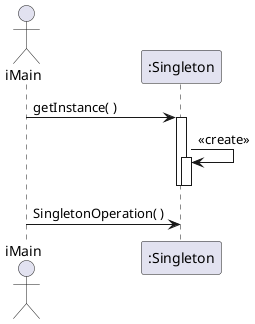 @startuml Singleton_SequenceDiagram
actor iMain
participant ":Singleton" as Singleton
iMain -> Singleton ++: getInstance( )
Singleton -> Singleton ++ : <<create>>
Singleton --
Singleton --
iMain -> Singleton: SingletonOperation( )
@enduml